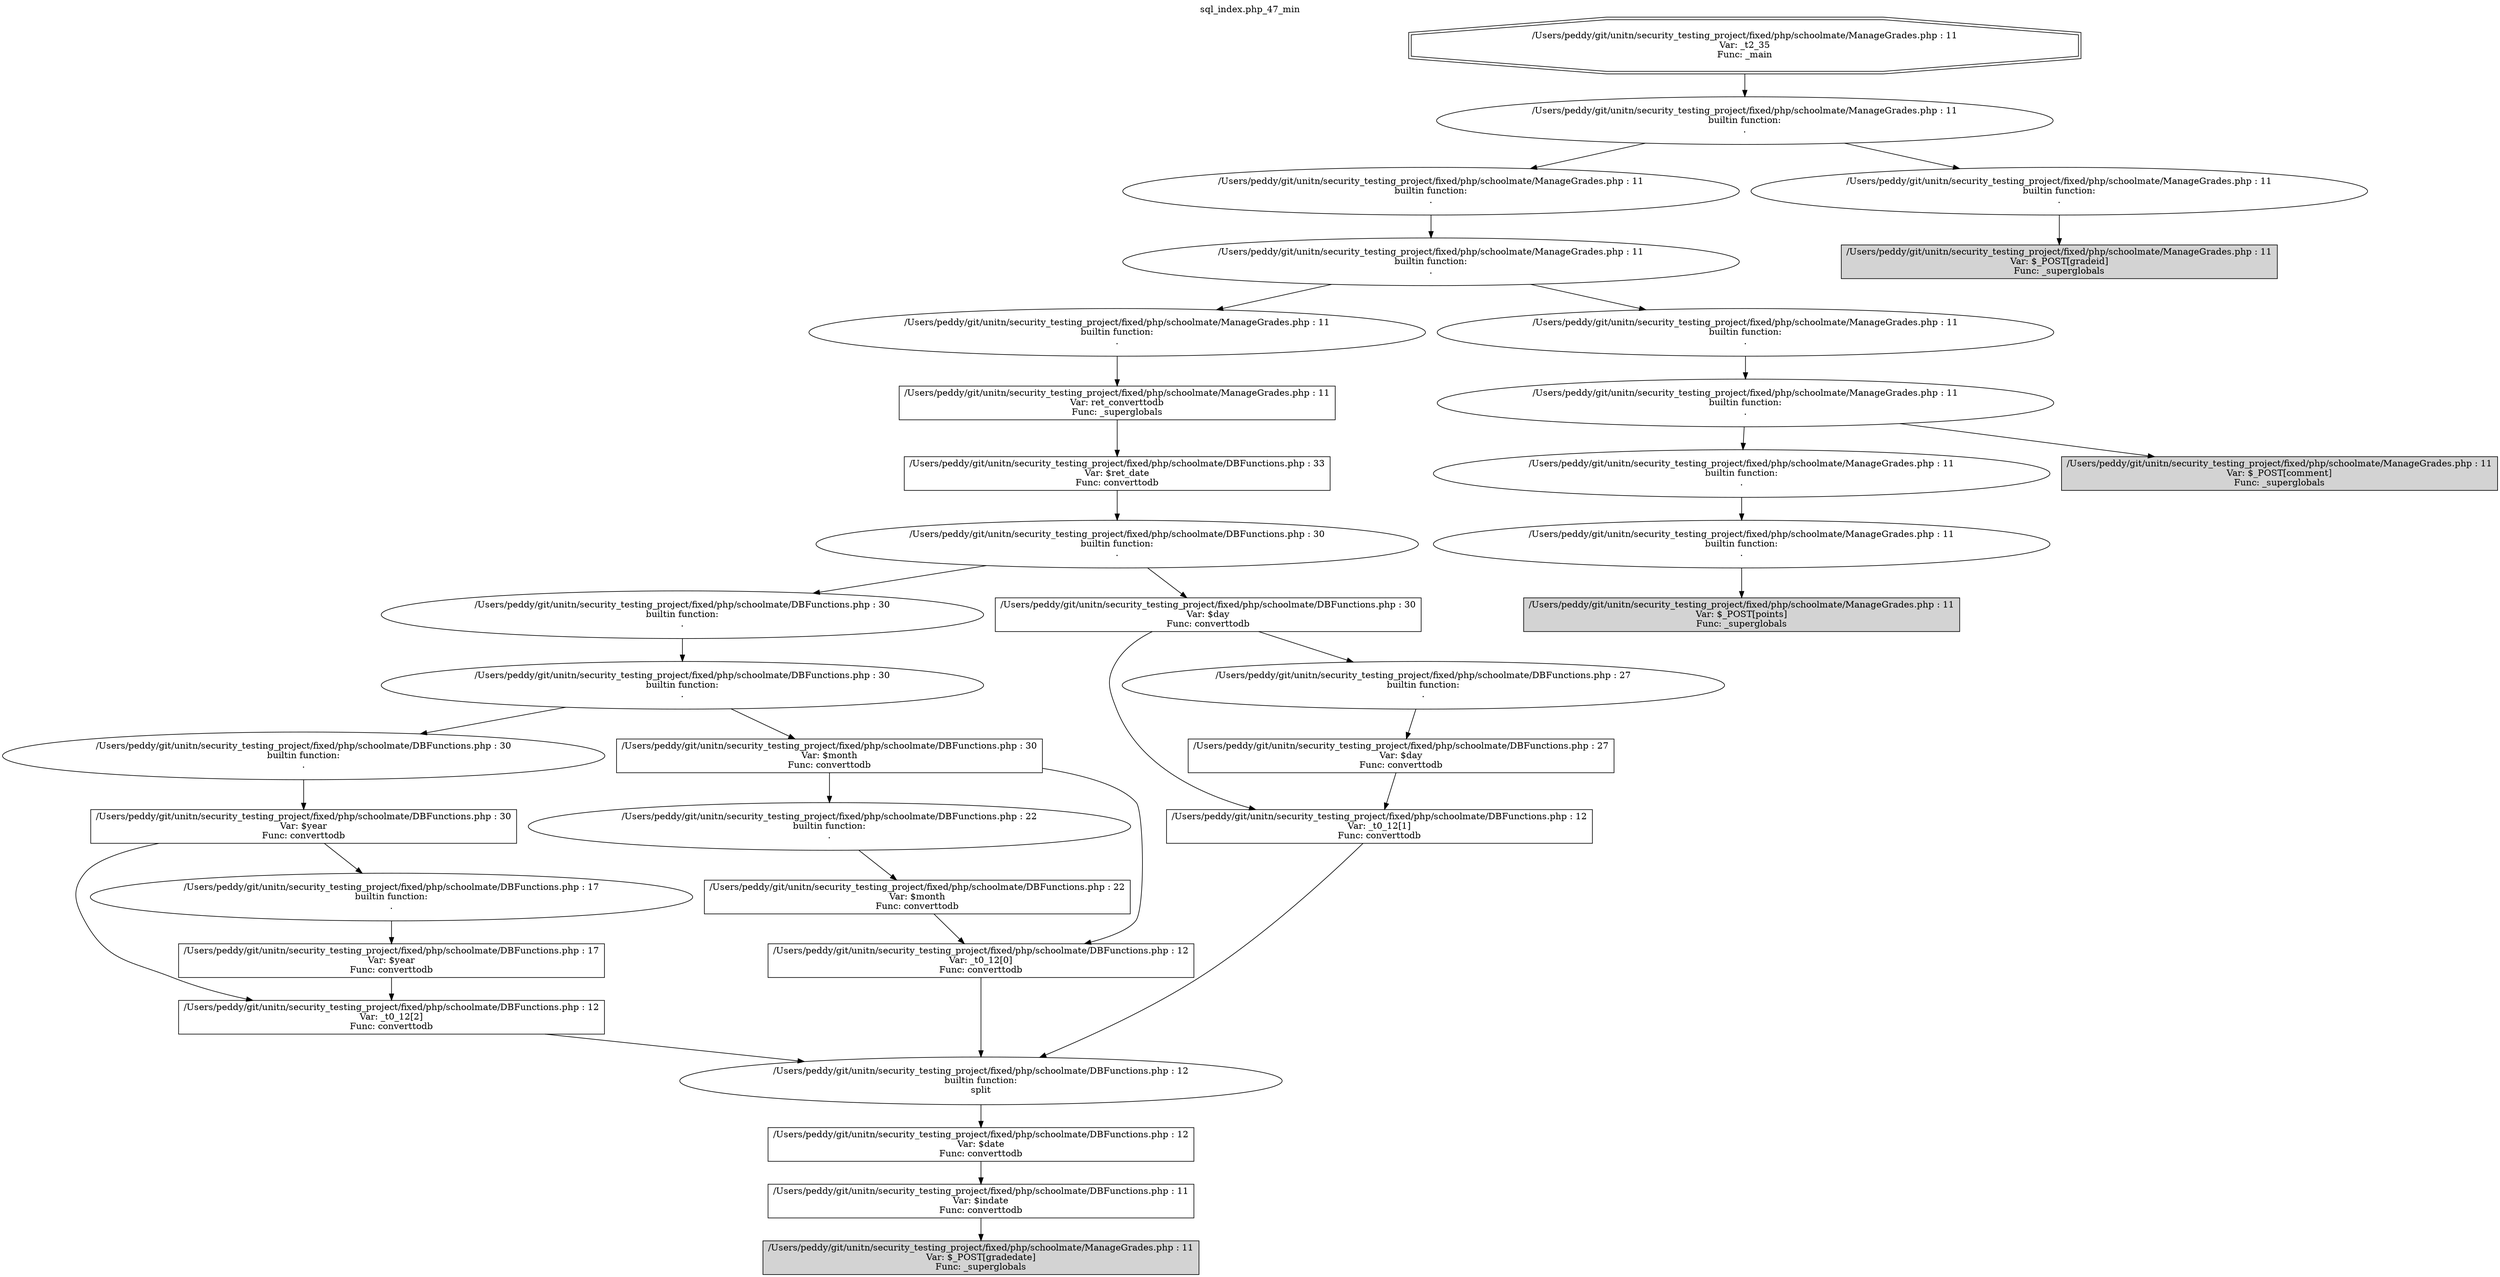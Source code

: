 digraph cfg {
  label="sql_index.php_47_min";
  labelloc=t;
  n1 [shape=doubleoctagon, label="/Users/peddy/git/unitn/security_testing_project/fixed/php/schoolmate/ManageGrades.php : 11\nVar: _t2_35\nFunc: _main\n"];
  n2 [shape=ellipse, label="/Users/peddy/git/unitn/security_testing_project/fixed/php/schoolmate/ManageGrades.php : 11\nbuiltin function:\n.\n"];
  n3 [shape=ellipse, label="/Users/peddy/git/unitn/security_testing_project/fixed/php/schoolmate/ManageGrades.php : 11\nbuiltin function:\n.\n"];
  n4 [shape=ellipse, label="/Users/peddy/git/unitn/security_testing_project/fixed/php/schoolmate/ManageGrades.php : 11\nbuiltin function:\n.\n"];
  n5 [shape=ellipse, label="/Users/peddy/git/unitn/security_testing_project/fixed/php/schoolmate/ManageGrades.php : 11\nbuiltin function:\n.\n"];
  n6 [shape=box, label="/Users/peddy/git/unitn/security_testing_project/fixed/php/schoolmate/ManageGrades.php : 11\nVar: ret_converttodb\nFunc: _superglobals\n"];
  n7 [shape=box, label="/Users/peddy/git/unitn/security_testing_project/fixed/php/schoolmate/DBFunctions.php : 33\nVar: $ret_date\nFunc: converttodb\n"];
  n8 [shape=ellipse, label="/Users/peddy/git/unitn/security_testing_project/fixed/php/schoolmate/DBFunctions.php : 30\nbuiltin function:\n.\n"];
  n9 [shape=ellipse, label="/Users/peddy/git/unitn/security_testing_project/fixed/php/schoolmate/DBFunctions.php : 30\nbuiltin function:\n.\n"];
  n10 [shape=ellipse, label="/Users/peddy/git/unitn/security_testing_project/fixed/php/schoolmate/DBFunctions.php : 30\nbuiltin function:\n.\n"];
  n11 [shape=ellipse, label="/Users/peddy/git/unitn/security_testing_project/fixed/php/schoolmate/DBFunctions.php : 30\nbuiltin function:\n.\n"];
  n12 [shape=box, label="/Users/peddy/git/unitn/security_testing_project/fixed/php/schoolmate/DBFunctions.php : 30\nVar: $year\nFunc: converttodb\n"];
  n13 [shape=box, label="/Users/peddy/git/unitn/security_testing_project/fixed/php/schoolmate/DBFunctions.php : 12\nVar: _t0_12[2]\nFunc: converttodb\n"];
  n14 [shape=ellipse, label="/Users/peddy/git/unitn/security_testing_project/fixed/php/schoolmate/DBFunctions.php : 12\nbuiltin function:\nsplit\n"];
  n15 [shape=box, label="/Users/peddy/git/unitn/security_testing_project/fixed/php/schoolmate/DBFunctions.php : 12\nVar: $date\nFunc: converttodb\n"];
  n16 [shape=box, label="/Users/peddy/git/unitn/security_testing_project/fixed/php/schoolmate/DBFunctions.php : 11\nVar: $indate\nFunc: converttodb\n"];
  n17 [shape=box, label="/Users/peddy/git/unitn/security_testing_project/fixed/php/schoolmate/ManageGrades.php : 11\nVar: $_POST[gradedate]\nFunc: _superglobals\n",style=filled];
  n18 [shape=ellipse, label="/Users/peddy/git/unitn/security_testing_project/fixed/php/schoolmate/DBFunctions.php : 17\nbuiltin function:\n.\n"];
  n19 [shape=box, label="/Users/peddy/git/unitn/security_testing_project/fixed/php/schoolmate/DBFunctions.php : 17\nVar: $year\nFunc: converttodb\n"];
  n20 [shape=box, label="/Users/peddy/git/unitn/security_testing_project/fixed/php/schoolmate/DBFunctions.php : 30\nVar: $month\nFunc: converttodb\n"];
  n21 [shape=ellipse, label="/Users/peddy/git/unitn/security_testing_project/fixed/php/schoolmate/DBFunctions.php : 22\nbuiltin function:\n.\n"];
  n22 [shape=box, label="/Users/peddy/git/unitn/security_testing_project/fixed/php/schoolmate/DBFunctions.php : 22\nVar: $month\nFunc: converttodb\n"];
  n23 [shape=box, label="/Users/peddy/git/unitn/security_testing_project/fixed/php/schoolmate/DBFunctions.php : 12\nVar: _t0_12[0]\nFunc: converttodb\n"];
  n24 [shape=box, label="/Users/peddy/git/unitn/security_testing_project/fixed/php/schoolmate/DBFunctions.php : 30\nVar: $day\nFunc: converttodb\n"];
  n25 [shape=box, label="/Users/peddy/git/unitn/security_testing_project/fixed/php/schoolmate/DBFunctions.php : 12\nVar: _t0_12[1]\nFunc: converttodb\n"];
  n26 [shape=ellipse, label="/Users/peddy/git/unitn/security_testing_project/fixed/php/schoolmate/DBFunctions.php : 27\nbuiltin function:\n.\n"];
  n27 [shape=box, label="/Users/peddy/git/unitn/security_testing_project/fixed/php/schoolmate/DBFunctions.php : 27\nVar: $day\nFunc: converttodb\n"];
  n28 [shape=ellipse, label="/Users/peddy/git/unitn/security_testing_project/fixed/php/schoolmate/ManageGrades.php : 11\nbuiltin function:\n.\n"];
  n29 [shape=ellipse, label="/Users/peddy/git/unitn/security_testing_project/fixed/php/schoolmate/ManageGrades.php : 11\nbuiltin function:\n.\n"];
  n30 [shape=ellipse, label="/Users/peddy/git/unitn/security_testing_project/fixed/php/schoolmate/ManageGrades.php : 11\nbuiltin function:\n.\n"];
  n31 [shape=ellipse, label="/Users/peddy/git/unitn/security_testing_project/fixed/php/schoolmate/ManageGrades.php : 11\nbuiltin function:\n.\n"];
  n32 [shape=box, label="/Users/peddy/git/unitn/security_testing_project/fixed/php/schoolmate/ManageGrades.php : 11\nVar: $_POST[points]\nFunc: _superglobals\n",style=filled];
  n33 [shape=box, label="/Users/peddy/git/unitn/security_testing_project/fixed/php/schoolmate/ManageGrades.php : 11\nVar: $_POST[comment]\nFunc: _superglobals\n",style=filled];
  n34 [shape=ellipse, label="/Users/peddy/git/unitn/security_testing_project/fixed/php/schoolmate/ManageGrades.php : 11\nbuiltin function:\n.\n"];
  n35 [shape=box, label="/Users/peddy/git/unitn/security_testing_project/fixed/php/schoolmate/ManageGrades.php : 11\nVar: $_POST[gradeid]\nFunc: _superglobals\n",style=filled];
  n1 -> n2;
  n2 -> n3;
  n2 -> n34;
  n3 -> n4;
  n4 -> n5;
  n4 -> n28;
  n5 -> n6;
  n6 -> n7;
  n7 -> n8;
  n8 -> n9;
  n8 -> n24;
  n9 -> n10;
  n10 -> n11;
  n10 -> n20;
  n11 -> n12;
  n12 -> n13;
  n12 -> n18;
  n13 -> n14;
  n14 -> n15;
  n15 -> n16;
  n16 -> n17;
  n18 -> n19;
  n19 -> n13;
  n20 -> n21;
  n20 -> n23;
  n21 -> n22;
  n22 -> n23;
  n23 -> n14;
  n24 -> n25;
  n24 -> n26;
  n25 -> n14;
  n26 -> n27;
  n27 -> n25;
  n28 -> n29;
  n29 -> n30;
  n29 -> n33;
  n30 -> n31;
  n31 -> n32;
  n34 -> n35;
}
